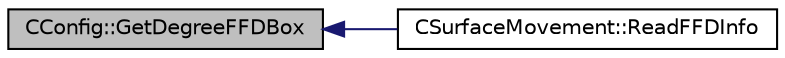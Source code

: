 digraph "CConfig::GetDegreeFFDBox"
{
  edge [fontname="Helvetica",fontsize="10",labelfontname="Helvetica",labelfontsize="10"];
  node [fontname="Helvetica",fontsize="10",shape=record];
  rankdir="LR";
  Node2027 [label="CConfig::GetDegreeFFDBox",height=0.2,width=0.4,color="black", fillcolor="grey75", style="filled", fontcolor="black"];
  Node2027 -> Node2028 [dir="back",color="midnightblue",fontsize="10",style="solid",fontname="Helvetica"];
  Node2028 [label="CSurfaceMovement::ReadFFDInfo",height=0.2,width=0.4,color="black", fillcolor="white", style="filled",URL="$class_c_surface_movement.html#af72337ffcc3c207f8788b280a790b508",tooltip="Read the free form information from the grid input file. "];
}
